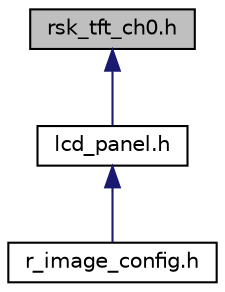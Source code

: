 digraph "rsk_tft_ch0.h"
{
 // LATEX_PDF_SIZE
  edge [fontname="Helvetica",fontsize="10",labelfontname="Helvetica",labelfontsize="10"];
  node [fontname="Helvetica",fontsize="10",shape=record];
  Node1 [label="rsk_tft_ch0.h",height=0.2,width=0.4,color="black", fillcolor="grey75", style="filled", fontcolor="black",tooltip="LCD panel for vdc5 channel 0 definition header."];
  Node1 -> Node2 [dir="back",color="midnightblue",fontsize="10",style="solid",fontname="Helvetica"];
  Node2 [label="lcd_panel.h",height=0.2,width=0.4,color="black", fillcolor="white", style="filled",URL="$dc/df4/lcd__panel_8h.html",tooltip=" "];
  Node2 -> Node3 [dir="back",color="midnightblue",fontsize="10",style="solid",fontname="Helvetica"];
  Node3 [label="r_image_config.h",height=0.2,width=0.4,color="black", fillcolor="white", style="filled",URL="$de/de7/r__image__config_8h.html",tooltip=" "];
}
